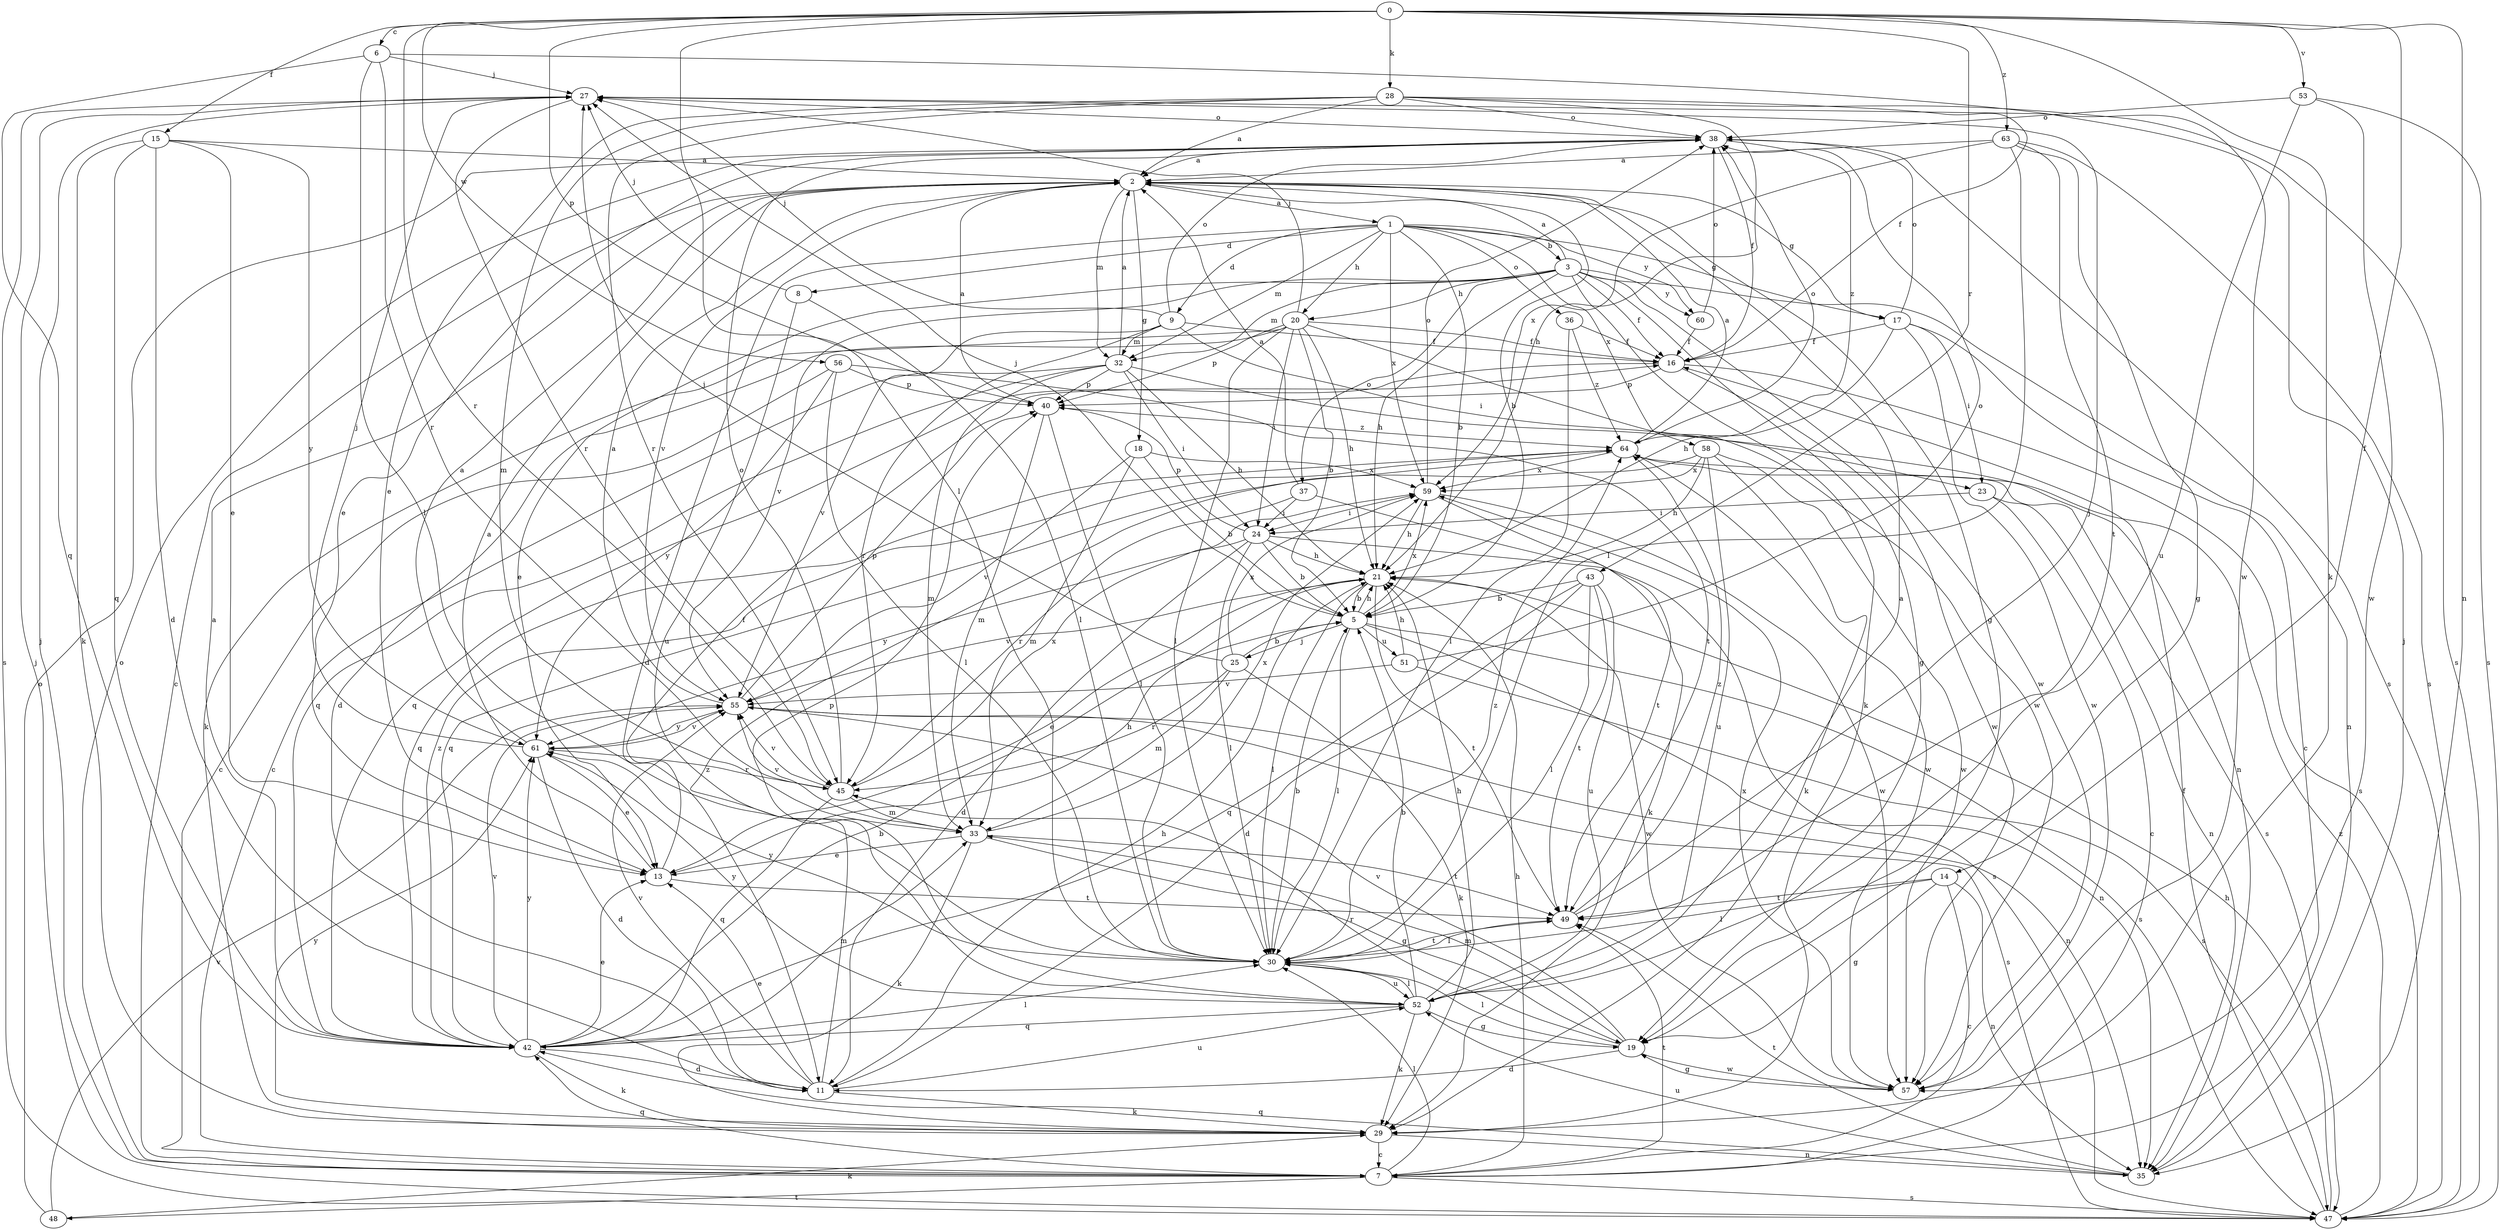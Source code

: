 strict digraph  {
0;
1;
2;
3;
5;
6;
7;
8;
9;
11;
13;
14;
15;
16;
17;
18;
19;
20;
21;
23;
24;
25;
27;
28;
29;
30;
32;
33;
35;
36;
37;
38;
40;
42;
43;
45;
47;
48;
49;
51;
52;
53;
55;
56;
57;
58;
59;
60;
61;
63;
64;
0 -> 6  [label=c];
0 -> 14  [label=f];
0 -> 15  [label=f];
0 -> 28  [label=k];
0 -> 29  [label=k];
0 -> 30  [label=l];
0 -> 35  [label=n];
0 -> 40  [label=p];
0 -> 43  [label=r];
0 -> 45  [label=r];
0 -> 53  [label=v];
0 -> 56  [label=w];
0 -> 63  [label=z];
1 -> 3  [label=b];
1 -> 5  [label=b];
1 -> 8  [label=d];
1 -> 9  [label=d];
1 -> 11  [label=d];
1 -> 17  [label=g];
1 -> 20  [label=h];
1 -> 32  [label=m];
1 -> 36  [label=o];
1 -> 58  [label=x];
1 -> 59  [label=x];
1 -> 60  [label=y];
2 -> 1  [label=a];
2 -> 5  [label=b];
2 -> 7  [label=c];
2 -> 17  [label=g];
2 -> 18  [label=g];
2 -> 19  [label=g];
2 -> 32  [label=m];
2 -> 55  [label=v];
3 -> 2  [label=a];
3 -> 13  [label=e];
3 -> 16  [label=f];
3 -> 19  [label=g];
3 -> 20  [label=h];
3 -> 21  [label=h];
3 -> 29  [label=k];
3 -> 32  [label=m];
3 -> 35  [label=n];
3 -> 37  [label=o];
3 -> 55  [label=v];
3 -> 57  [label=w];
3 -> 60  [label=y];
5 -> 21  [label=h];
5 -> 25  [label=j];
5 -> 27  [label=j];
5 -> 30  [label=l];
5 -> 35  [label=n];
5 -> 47  [label=s];
5 -> 51  [label=u];
5 -> 59  [label=x];
6 -> 27  [label=j];
6 -> 30  [label=l];
6 -> 42  [label=q];
6 -> 45  [label=r];
6 -> 57  [label=w];
7 -> 21  [label=h];
7 -> 27  [label=j];
7 -> 30  [label=l];
7 -> 38  [label=o];
7 -> 42  [label=q];
7 -> 47  [label=s];
7 -> 48  [label=t];
7 -> 49  [label=t];
8 -> 27  [label=j];
8 -> 30  [label=l];
8 -> 52  [label=u];
9 -> 16  [label=f];
9 -> 23  [label=i];
9 -> 27  [label=j];
9 -> 32  [label=m];
9 -> 38  [label=o];
9 -> 45  [label=r];
9 -> 55  [label=v];
11 -> 13  [label=e];
11 -> 21  [label=h];
11 -> 29  [label=k];
11 -> 52  [label=u];
11 -> 55  [label=v];
11 -> 64  [label=z];
13 -> 2  [label=a];
13 -> 16  [label=f];
13 -> 21  [label=h];
13 -> 49  [label=t];
14 -> 7  [label=c];
14 -> 19  [label=g];
14 -> 30  [label=l];
14 -> 35  [label=n];
14 -> 49  [label=t];
15 -> 2  [label=a];
15 -> 11  [label=d];
15 -> 13  [label=e];
15 -> 29  [label=k];
15 -> 42  [label=q];
15 -> 61  [label=y];
16 -> 40  [label=p];
16 -> 42  [label=q];
16 -> 47  [label=s];
16 -> 57  [label=w];
17 -> 7  [label=c];
17 -> 16  [label=f];
17 -> 21  [label=h];
17 -> 23  [label=i];
17 -> 38  [label=o];
17 -> 57  [label=w];
18 -> 5  [label=b];
18 -> 33  [label=m];
18 -> 55  [label=v];
18 -> 59  [label=x];
19 -> 11  [label=d];
19 -> 30  [label=l];
19 -> 33  [label=m];
19 -> 45  [label=r];
19 -> 55  [label=v];
19 -> 57  [label=w];
20 -> 5  [label=b];
20 -> 11  [label=d];
20 -> 16  [label=f];
20 -> 21  [label=h];
20 -> 24  [label=i];
20 -> 27  [label=j];
20 -> 29  [label=k];
20 -> 30  [label=l];
20 -> 40  [label=p];
20 -> 57  [label=w];
21 -> 5  [label=b];
21 -> 13  [label=e];
21 -> 30  [label=l];
21 -> 49  [label=t];
21 -> 55  [label=v];
21 -> 57  [label=w];
23 -> 7  [label=c];
23 -> 24  [label=i];
23 -> 35  [label=n];
24 -> 5  [label=b];
24 -> 11  [label=d];
24 -> 21  [label=h];
24 -> 30  [label=l];
24 -> 40  [label=p];
24 -> 47  [label=s];
24 -> 61  [label=y];
25 -> 5  [label=b];
25 -> 27  [label=j];
25 -> 29  [label=k];
25 -> 33  [label=m];
25 -> 45  [label=r];
25 -> 59  [label=x];
27 -> 38  [label=o];
27 -> 45  [label=r];
27 -> 47  [label=s];
28 -> 2  [label=a];
28 -> 13  [label=e];
28 -> 16  [label=f];
28 -> 21  [label=h];
28 -> 33  [label=m];
28 -> 38  [label=o];
28 -> 45  [label=r];
28 -> 47  [label=s];
29 -> 7  [label=c];
29 -> 35  [label=n];
29 -> 61  [label=y];
30 -> 5  [label=b];
30 -> 49  [label=t];
30 -> 52  [label=u];
30 -> 61  [label=y];
30 -> 64  [label=z];
32 -> 2  [label=a];
32 -> 7  [label=c];
32 -> 21  [label=h];
32 -> 24  [label=i];
32 -> 33  [label=m];
32 -> 35  [label=n];
32 -> 40  [label=p];
32 -> 42  [label=q];
33 -> 13  [label=e];
33 -> 19  [label=g];
33 -> 29  [label=k];
33 -> 49  [label=t];
33 -> 55  [label=v];
33 -> 59  [label=x];
35 -> 27  [label=j];
35 -> 42  [label=q];
35 -> 49  [label=t];
35 -> 52  [label=u];
36 -> 16  [label=f];
36 -> 30  [label=l];
36 -> 64  [label=z];
37 -> 2  [label=a];
37 -> 24  [label=i];
37 -> 29  [label=k];
37 -> 45  [label=r];
38 -> 2  [label=a];
38 -> 13  [label=e];
38 -> 16  [label=f];
38 -> 47  [label=s];
38 -> 64  [label=z];
40 -> 2  [label=a];
40 -> 30  [label=l];
40 -> 33  [label=m];
40 -> 64  [label=z];
42 -> 2  [label=a];
42 -> 5  [label=b];
42 -> 11  [label=d];
42 -> 13  [label=e];
42 -> 29  [label=k];
42 -> 30  [label=l];
42 -> 33  [label=m];
42 -> 55  [label=v];
42 -> 61  [label=y];
42 -> 64  [label=z];
43 -> 5  [label=b];
43 -> 11  [label=d];
43 -> 30  [label=l];
43 -> 42  [label=q];
43 -> 49  [label=t];
43 -> 52  [label=u];
45 -> 33  [label=m];
45 -> 38  [label=o];
45 -> 42  [label=q];
45 -> 55  [label=v];
45 -> 59  [label=x];
47 -> 16  [label=f];
47 -> 21  [label=h];
47 -> 27  [label=j];
47 -> 64  [label=z];
48 -> 29  [label=k];
48 -> 38  [label=o];
48 -> 55  [label=v];
49 -> 27  [label=j];
49 -> 30  [label=l];
49 -> 64  [label=z];
51 -> 21  [label=h];
51 -> 38  [label=o];
51 -> 47  [label=s];
51 -> 55  [label=v];
52 -> 2  [label=a];
52 -> 5  [label=b];
52 -> 19  [label=g];
52 -> 21  [label=h];
52 -> 29  [label=k];
52 -> 30  [label=l];
52 -> 40  [label=p];
52 -> 42  [label=q];
52 -> 61  [label=y];
53 -> 38  [label=o];
53 -> 47  [label=s];
53 -> 52  [label=u];
53 -> 57  [label=w];
55 -> 2  [label=a];
55 -> 35  [label=n];
55 -> 40  [label=p];
55 -> 47  [label=s];
55 -> 61  [label=y];
56 -> 7  [label=c];
56 -> 30  [label=l];
56 -> 40  [label=p];
56 -> 49  [label=t];
56 -> 61  [label=y];
57 -> 19  [label=g];
57 -> 59  [label=x];
58 -> 21  [label=h];
58 -> 29  [label=k];
58 -> 42  [label=q];
58 -> 52  [label=u];
58 -> 57  [label=w];
58 -> 59  [label=x];
59 -> 21  [label=h];
59 -> 24  [label=i];
59 -> 38  [label=o];
59 -> 49  [label=t];
59 -> 57  [label=w];
60 -> 16  [label=f];
60 -> 38  [label=o];
61 -> 2  [label=a];
61 -> 11  [label=d];
61 -> 13  [label=e];
61 -> 27  [label=j];
61 -> 45  [label=r];
61 -> 55  [label=v];
63 -> 2  [label=a];
63 -> 19  [label=g];
63 -> 30  [label=l];
63 -> 47  [label=s];
63 -> 49  [label=t];
63 -> 59  [label=x];
64 -> 2  [label=a];
64 -> 38  [label=o];
64 -> 42  [label=q];
64 -> 47  [label=s];
64 -> 57  [label=w];
64 -> 59  [label=x];
}

